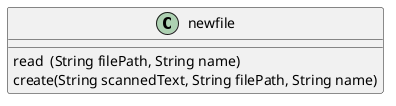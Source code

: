 @startuml
'https://plantuml.com/sequence-diagram
class newfile {

read  (String filePath, String name)
create(String scannedText, String filePath, String name)

}
@enduml
